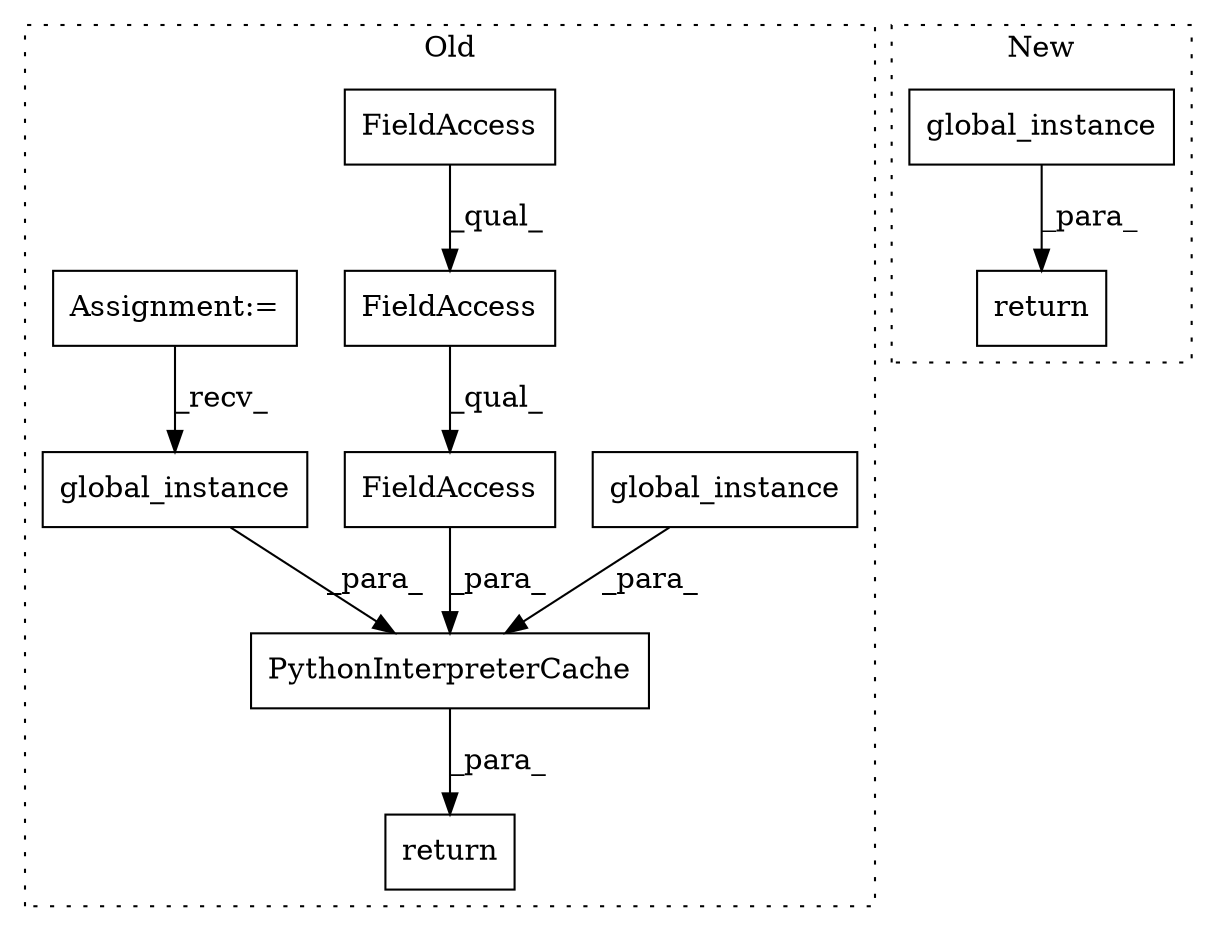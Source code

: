 digraph G {
subgraph cluster0 {
1 [label="PythonInterpreterCache" a="32" s="3332,3437" l="23,1" shape="box"];
3 [label="FieldAccess" a="22" s="3415" l="22" shape="box"];
4 [label="FieldAccess" a="22" s="3415" l="16" shape="box"];
5 [label="global_instance" a="32" s="3397" l="17" shape="box"];
6 [label="FieldAccess" a="22" s="3415" l="12" shape="box"];
7 [label="global_instance" a="32" s="3367" l="17" shape="box"];
8 [label="Assignment:=" a="7" s="3308" l="11" shape="box"];
9 [label="return" a="41" s="3325" l="7" shape="box"];
label = "Old";
style="dotted";
}
subgraph cluster1 {
2 [label="global_instance" a="32" s="3375" l="17" shape="box"];
10 [label="return" a="41" s="3345" l="7" shape="box"];
label = "New";
style="dotted";
}
1 -> 9 [label="_para_"];
2 -> 10 [label="_para_"];
3 -> 1 [label="_para_"];
4 -> 3 [label="_qual_"];
5 -> 1 [label="_para_"];
6 -> 4 [label="_qual_"];
7 -> 1 [label="_para_"];
8 -> 7 [label="_recv_"];
}